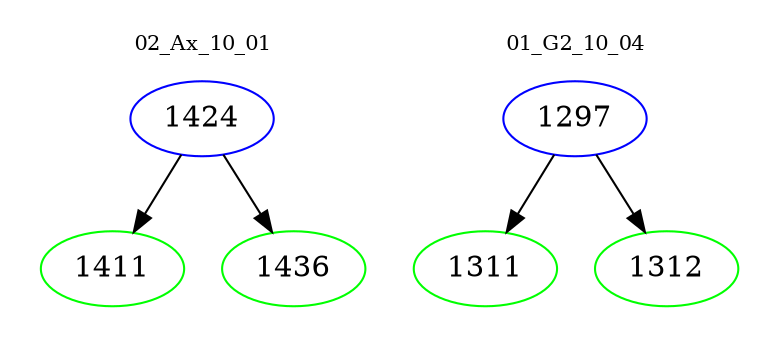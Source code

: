 digraph{
subgraph cluster_0 {
color = white
label = "02_Ax_10_01";
fontsize=10;
T0_1424 [label="1424", color="blue"]
T0_1424 -> T0_1411 [color="black"]
T0_1411 [label="1411", color="green"]
T0_1424 -> T0_1436 [color="black"]
T0_1436 [label="1436", color="green"]
}
subgraph cluster_1 {
color = white
label = "01_G2_10_04";
fontsize=10;
T1_1297 [label="1297", color="blue"]
T1_1297 -> T1_1311 [color="black"]
T1_1311 [label="1311", color="green"]
T1_1297 -> T1_1312 [color="black"]
T1_1312 [label="1312", color="green"]
}
}
